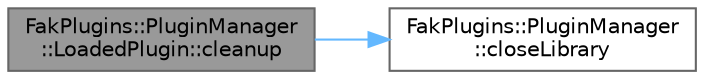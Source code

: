digraph "FakPlugins::PluginManager::LoadedPlugin::cleanup"
{
 // LATEX_PDF_SIZE
  bgcolor="transparent";
  edge [fontname=Helvetica,fontsize=10,labelfontname=Helvetica,labelfontsize=10];
  node [fontname=Helvetica,fontsize=10,shape=box,height=0.2,width=0.4];
  rankdir="LR";
  Node1 [id="Node000001",label="FakPlugins::PluginManager\l::LoadedPlugin::cleanup",height=0.2,width=0.4,color="gray40", fillcolor="grey60", style="filled", fontcolor="black",tooltip=" "];
  Node1 -> Node2 [id="edge1_Node000001_Node000002",color="steelblue1",style="solid",tooltip=" "];
  Node2 [id="Node000002",label="FakPlugins::PluginManager\l::closeLibrary",height=0.2,width=0.4,color="grey40", fillcolor="white", style="filled",URL="$classFakPlugins_1_1PluginManager.html#a435b6e8da3de5dbae86332e452ee3370",tooltip=" "];
}
